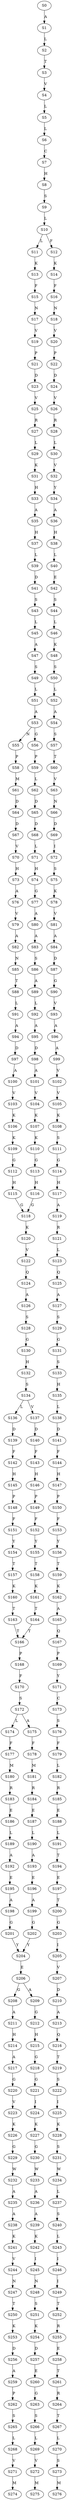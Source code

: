 strict digraph  {
	S0 -> S1 [ label = A ];
	S1 -> S2 [ label = L ];
	S2 -> S3 [ label = T ];
	S3 -> S4 [ label = V ];
	S4 -> S5 [ label = L ];
	S5 -> S6 [ label = L ];
	S6 -> S7 [ label = C ];
	S7 -> S8 [ label = H ];
	S8 -> S9 [ label = S ];
	S9 -> S10 [ label = L ];
	S10 -> S11 [ label = L ];
	S10 -> S12 [ label = F ];
	S11 -> S13 [ label = K ];
	S12 -> S14 [ label = K ];
	S13 -> S15 [ label = F ];
	S14 -> S16 [ label = F ];
	S15 -> S17 [ label = N ];
	S16 -> S18 [ label = N ];
	S17 -> S19 [ label = V ];
	S18 -> S20 [ label = V ];
	S19 -> S21 [ label = P ];
	S20 -> S22 [ label = P ];
	S21 -> S23 [ label = D ];
	S22 -> S24 [ label = D ];
	S23 -> S25 [ label = V ];
	S24 -> S26 [ label = V ];
	S25 -> S27 [ label = R ];
	S26 -> S28 [ label = R ];
	S27 -> S29 [ label = L ];
	S28 -> S30 [ label = L ];
	S29 -> S31 [ label = K ];
	S30 -> S32 [ label = V ];
	S31 -> S33 [ label = H ];
	S32 -> S34 [ label = Y ];
	S33 -> S35 [ label = A ];
	S34 -> S36 [ label = A ];
	S35 -> S37 [ label = H ];
	S36 -> S38 [ label = H ];
	S37 -> S39 [ label = L ];
	S38 -> S40 [ label = L ];
	S39 -> S41 [ label = D ];
	S40 -> S42 [ label = E ];
	S41 -> S43 [ label = S ];
	S42 -> S44 [ label = S ];
	S43 -> S45 [ label = L ];
	S44 -> S46 [ label = L ];
	S45 -> S47 [ label = A ];
	S46 -> S48 [ label = K ];
	S47 -> S49 [ label = S ];
	S48 -> S50 [ label = S ];
	S49 -> S51 [ label = L ];
	S50 -> S52 [ label = L ];
	S51 -> S53 [ label = A ];
	S52 -> S54 [ label = A ];
	S53 -> S55 [ label = N ];
	S53 -> S56 [ label = G ];
	S54 -> S57 [ label = S ];
	S55 -> S58 [ label = P ];
	S56 -> S59 [ label = P ];
	S57 -> S60 [ label = T ];
	S58 -> S61 [ label = M ];
	S59 -> S62 [ label = L ];
	S60 -> S63 [ label = V ];
	S61 -> S64 [ label = D ];
	S62 -> S65 [ label = D ];
	S63 -> S66 [ label = N ];
	S64 -> S67 [ label = D ];
	S65 -> S68 [ label = D ];
	S66 -> S69 [ label = D ];
	S67 -> S70 [ label = V ];
	S68 -> S71 [ label = L ];
	S69 -> S72 [ label = I ];
	S70 -> S73 [ label = H ];
	S71 -> S74 [ label = H ];
	S72 -> S75 [ label = S ];
	S73 -> S76 [ label = A ];
	S74 -> S77 [ label = G ];
	S75 -> S78 [ label = K ];
	S76 -> S79 [ label = V ];
	S77 -> S80 [ label = A ];
	S78 -> S81 [ label = V ];
	S79 -> S82 [ label = A ];
	S80 -> S83 [ label = A ];
	S81 -> S84 [ label = A ];
	S82 -> S85 [ label = N ];
	S83 -> S86 [ label = S ];
	S84 -> S87 [ label = D ];
	S85 -> S88 [ label = T ];
	S86 -> S89 [ label = A ];
	S87 -> S90 [ label = G ];
	S88 -> S91 [ label = L ];
	S89 -> S92 [ label = L ];
	S90 -> S93 [ label = V ];
	S91 -> S94 [ label = A ];
	S92 -> S95 [ label = A ];
	S93 -> S96 [ label = A ];
	S94 -> S97 [ label = D ];
	S95 -> S98 [ label = D ];
	S96 -> S99 [ label = A ];
	S97 -> S100 [ label = A ];
	S98 -> S101 [ label = A ];
	S99 -> S102 [ label = V ];
	S100 -> S103 [ label = V ];
	S101 -> S104 [ label = V ];
	S102 -> S105 [ label = V ];
	S103 -> S106 [ label = K ];
	S104 -> S107 [ label = K ];
	S105 -> S108 [ label = K ];
	S106 -> S109 [ label = K ];
	S107 -> S110 [ label = K ];
	S108 -> S111 [ label = S ];
	S109 -> S112 [ label = G ];
	S110 -> S113 [ label = G ];
	S111 -> S114 [ label = G ];
	S112 -> S115 [ label = H ];
	S113 -> S116 [ label = H ];
	S114 -> S117 [ label = H ];
	S115 -> S118 [ label = G ];
	S116 -> S118 [ label = G ];
	S117 -> S119 [ label = A ];
	S118 -> S120 [ label = K ];
	S119 -> S121 [ label = R ];
	S120 -> S122 [ label = V ];
	S121 -> S123 [ label = L ];
	S122 -> S124 [ label = Q ];
	S123 -> S125 [ label = Q ];
	S124 -> S126 [ label = A ];
	S125 -> S127 [ label = A ];
	S126 -> S128 [ label = S ];
	S127 -> S129 [ label = S ];
	S128 -> S130 [ label = G ];
	S129 -> S131 [ label = G ];
	S130 -> S132 [ label = H ];
	S131 -> S133 [ label = S ];
	S132 -> S134 [ label = S ];
	S133 -> S135 [ label = H ];
	S134 -> S136 [ label = L ];
	S134 -> S137 [ label = V ];
	S135 -> S138 [ label = L ];
	S136 -> S139 [ label = D ];
	S137 -> S140 [ label = D ];
	S138 -> S141 [ label = D ];
	S139 -> S142 [ label = F ];
	S140 -> S143 [ label = F ];
	S141 -> S144 [ label = F ];
	S142 -> S145 [ label = H ];
	S143 -> S146 [ label = H ];
	S144 -> S147 [ label = H ];
	S145 -> S148 [ label = P ];
	S146 -> S149 [ label = P ];
	S147 -> S150 [ label = P ];
	S148 -> S151 [ label = F ];
	S149 -> S152 [ label = F ];
	S150 -> S153 [ label = F ];
	S151 -> S154 [ label = Y ];
	S152 -> S155 [ label = Y ];
	S153 -> S156 [ label = Y ];
	S154 -> S157 [ label = T ];
	S155 -> S158 [ label = T ];
	S156 -> S159 [ label = T ];
	S157 -> S160 [ label = K ];
	S158 -> S161 [ label = K ];
	S159 -> S162 [ label = K ];
	S160 -> S163 [ label = T ];
	S161 -> S164 [ label = T ];
	S162 -> S165 [ label = A ];
	S163 -> S166 [ label = T ];
	S164 -> S166 [ label = T ];
	S165 -> S167 [ label = Q ];
	S166 -> S168 [ label = P ];
	S167 -> S169 [ label = P ];
	S168 -> S170 [ label = F ];
	S169 -> S171 [ label = Y ];
	S170 -> S172 [ label = S ];
	S171 -> S173 [ label = C ];
	S172 -> S174 [ label = L ];
	S172 -> S175 [ label = A ];
	S173 -> S176 [ label = S ];
	S174 -> S177 [ label = F ];
	S175 -> S178 [ label = F ];
	S176 -> S179 [ label = F ];
	S177 -> S180 [ label = M ];
	S178 -> S181 [ label = M ];
	S179 -> S182 [ label = L ];
	S180 -> S183 [ label = R ];
	S181 -> S184 [ label = R ];
	S182 -> S185 [ label = R ];
	S183 -> S186 [ label = E ];
	S184 -> S187 [ label = E ];
	S185 -> S188 [ label = E ];
	S186 -> S189 [ label = L ];
	S187 -> S190 [ label = L ];
	S188 -> S191 [ label = L ];
	S189 -> S192 [ label = A ];
	S190 -> S193 [ label = A ];
	S191 -> S194 [ label = T ];
	S192 -> S195 [ label = E ];
	S193 -> S196 [ label = E ];
	S194 -> S197 [ label = E ];
	S195 -> S198 [ label = A ];
	S196 -> S199 [ label = A ];
	S197 -> S200 [ label = T ];
	S198 -> S201 [ label = G ];
	S199 -> S202 [ label = G ];
	S200 -> S203 [ label = G ];
	S201 -> S204 [ label = Y ];
	S202 -> S204 [ label = Y ];
	S203 -> S205 [ label = I ];
	S204 -> S206 [ label = E ];
	S205 -> S207 [ label = V ];
	S206 -> S208 [ label = G ];
	S206 -> S209 [ label = A ];
	S207 -> S210 [ label = D ];
	S208 -> S211 [ label = A ];
	S209 -> S212 [ label = G ];
	S210 -> S213 [ label = A ];
	S211 -> S214 [ label = H ];
	S212 -> S215 [ label = H ];
	S213 -> S216 [ label = Q ];
	S214 -> S217 [ label = A ];
	S215 -> S218 [ label = G ];
	S216 -> S219 [ label = T ];
	S217 -> S220 [ label = G ];
	S218 -> S221 [ label = G ];
	S219 -> S222 [ label = S ];
	S220 -> S223 [ label = V ];
	S221 -> S224 [ label = I ];
	S222 -> S225 [ label = I ];
	S223 -> S226 [ label = K ];
	S224 -> S227 [ label = K ];
	S225 -> S228 [ label = K ];
	S226 -> S229 [ label = G ];
	S227 -> S230 [ label = G ];
	S228 -> S231 [ label = S ];
	S229 -> S232 [ label = W ];
	S230 -> S233 [ label = W ];
	S231 -> S234 [ label = W ];
	S232 -> S235 [ label = A ];
	S233 -> S236 [ label = A ];
	S234 -> S237 [ label = L ];
	S235 -> S238 [ label = A ];
	S236 -> S239 [ label = A ];
	S237 -> S240 [ label = S ];
	S238 -> S241 [ label = K ];
	S239 -> S242 [ label = K ];
	S240 -> S243 [ label = L ];
	S241 -> S244 [ label = V ];
	S242 -> S245 [ label = I ];
	S243 -> S246 [ label = I ];
	S244 -> S247 [ label = N ];
	S245 -> S248 [ label = N ];
	S246 -> S249 [ label = I ];
	S247 -> S250 [ label = T ];
	S248 -> S251 [ label = S ];
	S249 -> S252 [ label = T ];
	S250 -> S253 [ label = K ];
	S251 -> S254 [ label = K ];
	S252 -> S255 [ label = R ];
	S253 -> S256 [ label = D ];
	S254 -> S257 [ label = D ];
	S255 -> S258 [ label = E ];
	S256 -> S259 [ label = A ];
	S257 -> S260 [ label = E ];
	S258 -> S261 [ label = T ];
	S259 -> S262 [ label = P ];
	S260 -> S263 [ label = G ];
	S261 -> S264 [ label = R ];
	S262 -> S265 [ label = S ];
	S263 -> S266 [ label = S ];
	S264 -> S267 [ label = T ];
	S265 -> S268 [ label = L ];
	S266 -> S269 [ label = L ];
	S267 -> S270 [ label = L ];
	S268 -> S271 [ label = V ];
	S269 -> S272 [ label = V ];
	S270 -> S273 [ label = S ];
	S271 -> S274 [ label = M ];
	S272 -> S275 [ label = M ];
	S273 -> S276 [ label = M ];
}
